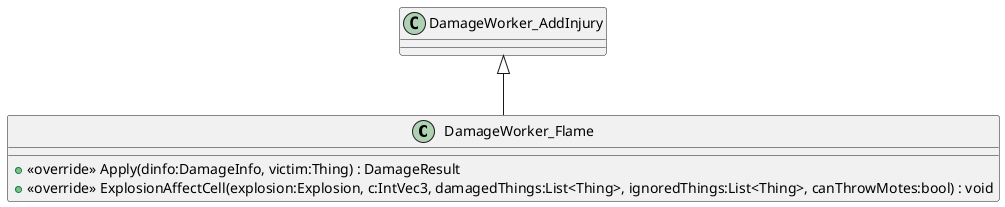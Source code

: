 @startuml
class DamageWorker_Flame {
    + <<override>> Apply(dinfo:DamageInfo, victim:Thing) : DamageResult
    + <<override>> ExplosionAffectCell(explosion:Explosion, c:IntVec3, damagedThings:List<Thing>, ignoredThings:List<Thing>, canThrowMotes:bool) : void
}
DamageWorker_AddInjury <|-- DamageWorker_Flame
@enduml
